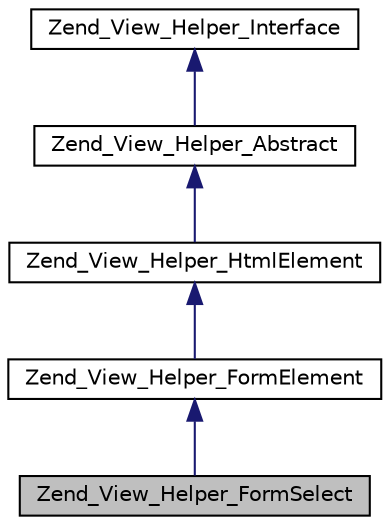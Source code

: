 digraph G
{
  edge [fontname="Helvetica",fontsize="10",labelfontname="Helvetica",labelfontsize="10"];
  node [fontname="Helvetica",fontsize="10",shape=record];
  Node1 [label="Zend_View_Helper_FormSelect",height=0.2,width=0.4,color="black", fillcolor="grey75", style="filled" fontcolor="black"];
  Node2 -> Node1 [dir="back",color="midnightblue",fontsize="10",style="solid",fontname="Helvetica"];
  Node2 [label="Zend_View_Helper_FormElement",height=0.2,width=0.4,color="black", fillcolor="white", style="filled",URL="$class_zend___view___helper___form_element.html"];
  Node3 -> Node2 [dir="back",color="midnightblue",fontsize="10",style="solid",fontname="Helvetica"];
  Node3 [label="Zend_View_Helper_HtmlElement",height=0.2,width=0.4,color="black", fillcolor="white", style="filled",URL="$class_zend___view___helper___html_element.html"];
  Node4 -> Node3 [dir="back",color="midnightblue",fontsize="10",style="solid",fontname="Helvetica"];
  Node4 [label="Zend_View_Helper_Abstract",height=0.2,width=0.4,color="black", fillcolor="white", style="filled",URL="$class_zend___view___helper___abstract.html"];
  Node5 -> Node4 [dir="back",color="midnightblue",fontsize="10",style="solid",fontname="Helvetica"];
  Node5 [label="Zend_View_Helper_Interface",height=0.2,width=0.4,color="black", fillcolor="white", style="filled",URL="$interface_zend___view___helper___interface.html"];
}
